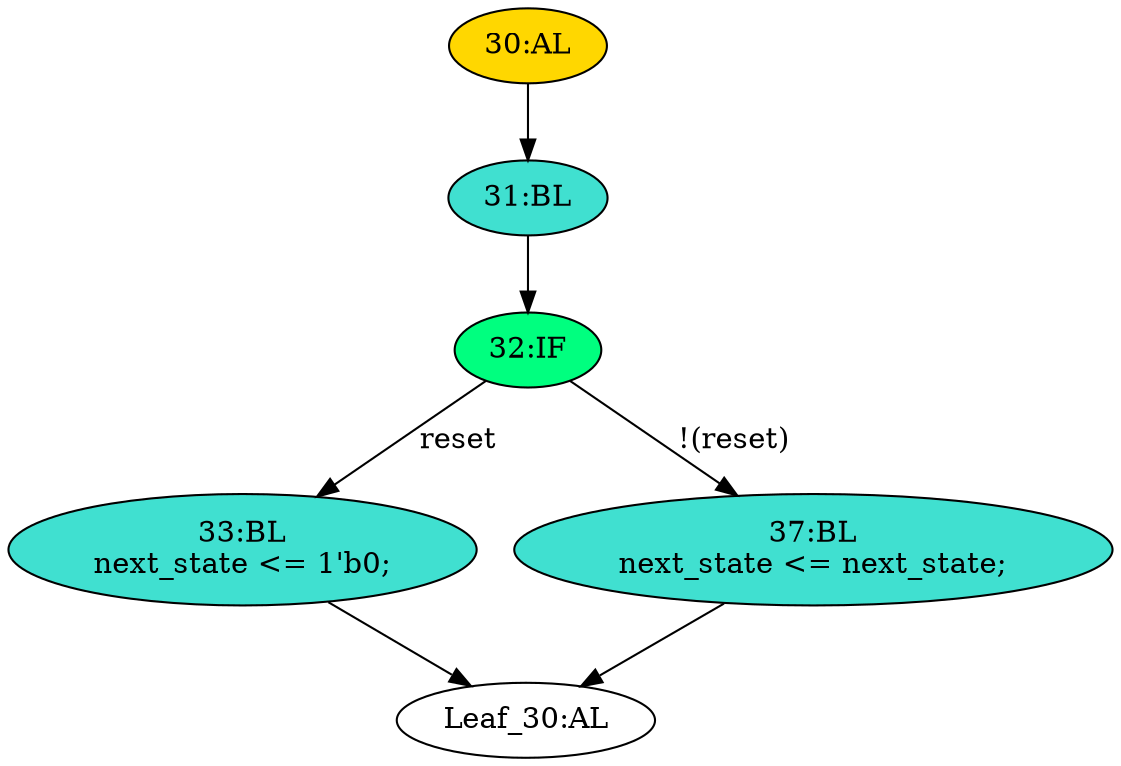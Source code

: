 strict digraph "" {
	node [label="\N"];
	"33:BL"	[ast="<pyverilog.vparser.ast.Block object at 0x7f09e9992550>",
		fillcolor=turquoise,
		label="33:BL
next_state <= 1'b0;",
		statements="[<pyverilog.vparser.ast.NonblockingSubstitution object at 0x7f09e9992410>]",
		style=filled,
		typ=Block];
	"Leaf_30:AL"	[def_var="['next_state']",
		label="Leaf_30:AL"];
	"33:BL" -> "Leaf_30:AL"	[cond="[]",
		lineno=None];
	"31:BL"	[ast="<pyverilog.vparser.ast.Block object at 0x7f09e99925d0>",
		fillcolor=turquoise,
		label="31:BL",
		statements="[]",
		style=filled,
		typ=Block];
	"32:IF"	[ast="<pyverilog.vparser.ast.IfStatement object at 0x7f09e9992610>",
		fillcolor=springgreen,
		label="32:IF",
		statements="[]",
		style=filled,
		typ=IfStatement];
	"31:BL" -> "32:IF"	[cond="[]",
		lineno=None];
	"32:IF" -> "33:BL"	[cond="['reset']",
		label=reset,
		lineno=32];
	"37:BL"	[ast="<pyverilog.vparser.ast.Block object at 0x7f09e9992690>",
		fillcolor=turquoise,
		label="37:BL
next_state <= next_state;",
		statements="[<pyverilog.vparser.ast.NonblockingSubstitution object at 0x7f09e99926d0>]",
		style=filled,
		typ=Block];
	"32:IF" -> "37:BL"	[cond="['reset']",
		label="!(reset)",
		lineno=32];
	"30:AL"	[ast="<pyverilog.vparser.ast.Always object at 0x7f09e9992910>",
		clk_sens=True,
		fillcolor=gold,
		label="30:AL",
		sens="['clk']",
		statements="[]",
		style=filled,
		typ=Always,
		use_var="['reset', 'next_state']"];
	"30:AL" -> "31:BL"	[cond="[]",
		lineno=None];
	"37:BL" -> "Leaf_30:AL"	[cond="[]",
		lineno=None];
}
